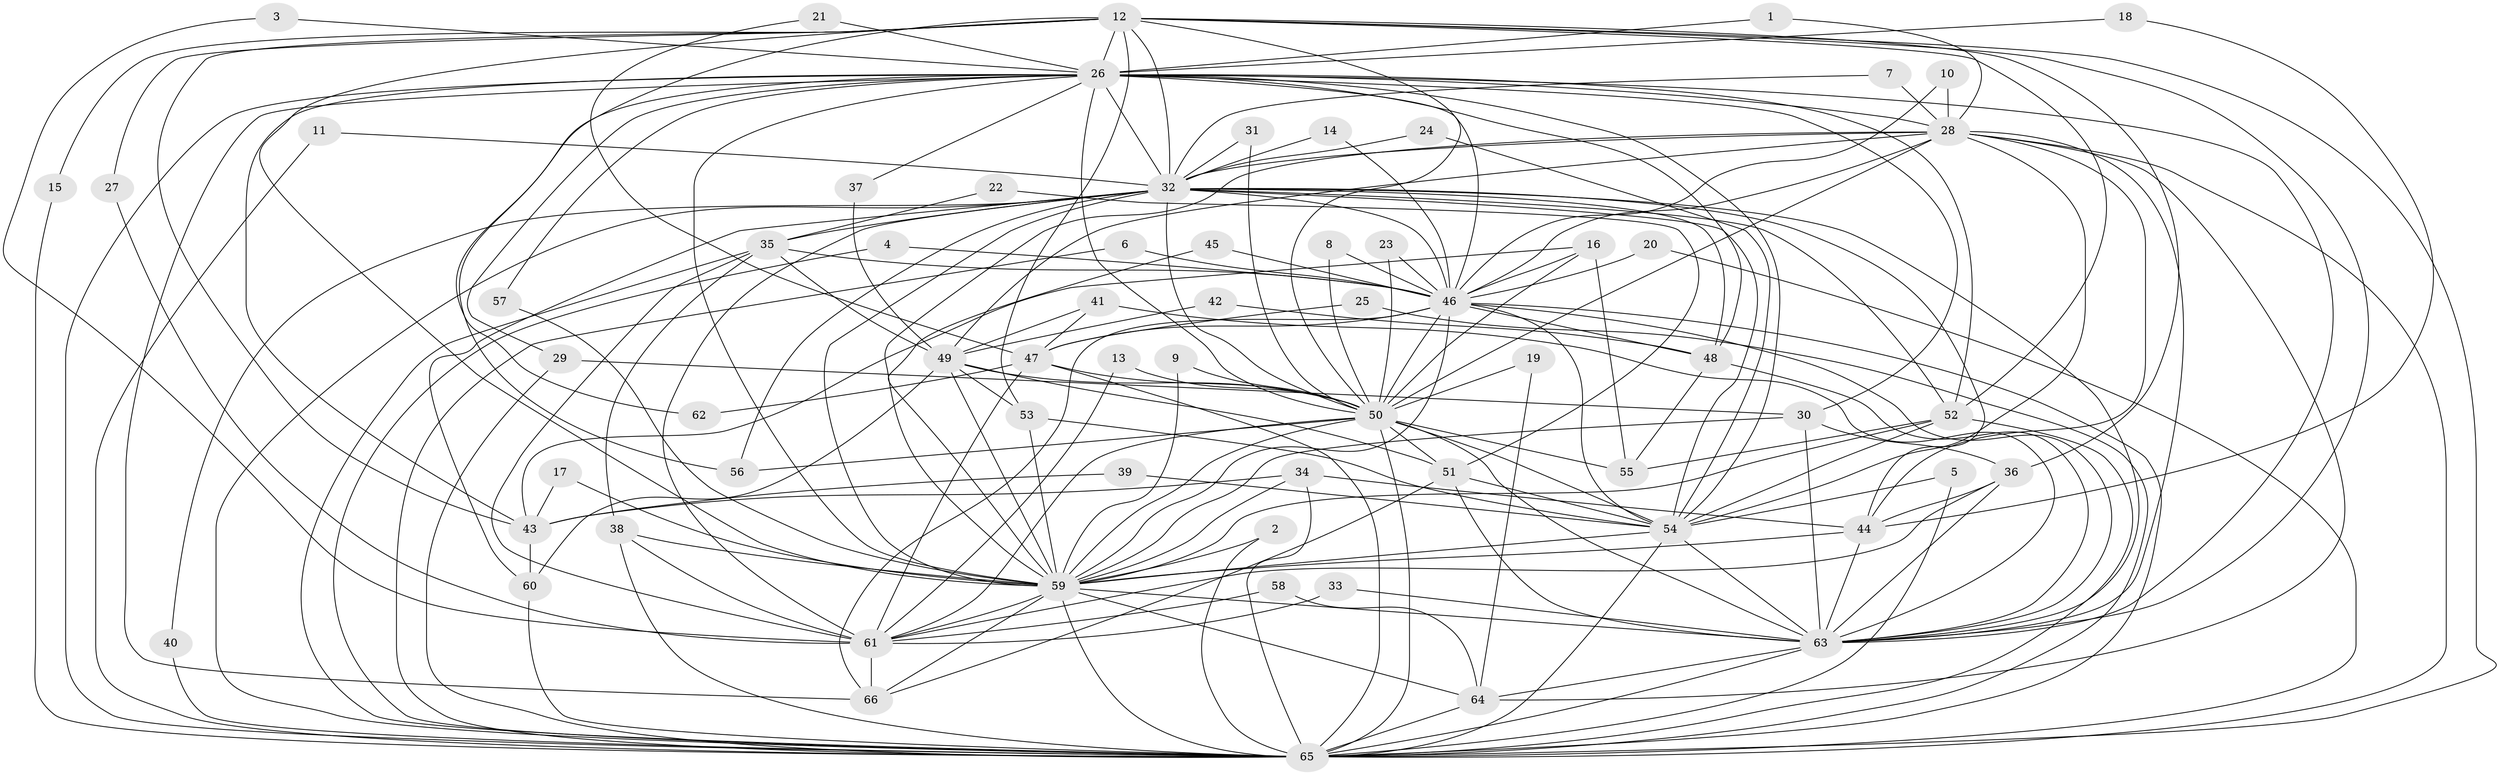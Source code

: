 // original degree distribution, {15: 0.015151515151515152, 30: 0.007575757575757576, 21: 0.007575757575757576, 28: 0.015151515151515152, 22: 0.007575757575757576, 24: 0.015151515151515152, 17: 0.007575757575757576, 13: 0.007575757575757576, 2: 0.5909090909090909, 4: 0.09848484848484848, 5: 0.045454545454545456, 6: 0.045454545454545456, 7: 0.015151515151515152, 3: 0.11363636363636363, 8: 0.007575757575757576}
// Generated by graph-tools (version 1.1) at 2025/49/03/09/25 03:49:42]
// undirected, 66 vertices, 194 edges
graph export_dot {
graph [start="1"]
  node [color=gray90,style=filled];
  1;
  2;
  3;
  4;
  5;
  6;
  7;
  8;
  9;
  10;
  11;
  12;
  13;
  14;
  15;
  16;
  17;
  18;
  19;
  20;
  21;
  22;
  23;
  24;
  25;
  26;
  27;
  28;
  29;
  30;
  31;
  32;
  33;
  34;
  35;
  36;
  37;
  38;
  39;
  40;
  41;
  42;
  43;
  44;
  45;
  46;
  47;
  48;
  49;
  50;
  51;
  52;
  53;
  54;
  55;
  56;
  57;
  58;
  59;
  60;
  61;
  62;
  63;
  64;
  65;
  66;
  1 -- 26 [weight=1.0];
  1 -- 28 [weight=1.0];
  2 -- 59 [weight=1.0];
  2 -- 65 [weight=1.0];
  3 -- 26 [weight=1.0];
  3 -- 61 [weight=1.0];
  4 -- 46 [weight=1.0];
  4 -- 65 [weight=1.0];
  5 -- 54 [weight=1.0];
  5 -- 65 [weight=1.0];
  6 -- 46 [weight=1.0];
  6 -- 65 [weight=1.0];
  7 -- 28 [weight=1.0];
  7 -- 32 [weight=1.0];
  8 -- 46 [weight=1.0];
  8 -- 50 [weight=1.0];
  9 -- 50 [weight=1.0];
  9 -- 59 [weight=1.0];
  10 -- 28 [weight=1.0];
  10 -- 46 [weight=1.0];
  11 -- 32 [weight=1.0];
  11 -- 65 [weight=1.0];
  12 -- 15 [weight=1.0];
  12 -- 26 [weight=2.0];
  12 -- 27 [weight=1.0];
  12 -- 32 [weight=1.0];
  12 -- 36 [weight=1.0];
  12 -- 43 [weight=1.0];
  12 -- 50 [weight=1.0];
  12 -- 52 [weight=1.0];
  12 -- 53 [weight=1.0];
  12 -- 59 [weight=1.0];
  12 -- 62 [weight=1.0];
  12 -- 63 [weight=1.0];
  12 -- 65 [weight=1.0];
  13 -- 50 [weight=1.0];
  13 -- 61 [weight=1.0];
  14 -- 32 [weight=1.0];
  14 -- 46 [weight=1.0];
  15 -- 65 [weight=1.0];
  16 -- 43 [weight=1.0];
  16 -- 46 [weight=1.0];
  16 -- 50 [weight=1.0];
  16 -- 55 [weight=1.0];
  17 -- 43 [weight=1.0];
  17 -- 59 [weight=1.0];
  18 -- 26 [weight=1.0];
  18 -- 44 [weight=1.0];
  19 -- 50 [weight=1.0];
  19 -- 64 [weight=1.0];
  20 -- 46 [weight=1.0];
  20 -- 65 [weight=1.0];
  21 -- 26 [weight=1.0];
  21 -- 47 [weight=1.0];
  22 -- 35 [weight=1.0];
  22 -- 51 [weight=1.0];
  23 -- 46 [weight=1.0];
  23 -- 50 [weight=1.0];
  24 -- 32 [weight=1.0];
  24 -- 54 [weight=1.0];
  25 -- 47 [weight=1.0];
  25 -- 65 [weight=1.0];
  26 -- 28 [weight=1.0];
  26 -- 29 [weight=1.0];
  26 -- 30 [weight=1.0];
  26 -- 32 [weight=1.0];
  26 -- 37 [weight=1.0];
  26 -- 43 [weight=1.0];
  26 -- 46 [weight=1.0];
  26 -- 48 [weight=1.0];
  26 -- 50 [weight=2.0];
  26 -- 52 [weight=1.0];
  26 -- 54 [weight=2.0];
  26 -- 56 [weight=1.0];
  26 -- 57 [weight=1.0];
  26 -- 59 [weight=2.0];
  26 -- 63 [weight=2.0];
  26 -- 65 [weight=1.0];
  26 -- 66 [weight=1.0];
  27 -- 61 [weight=1.0];
  28 -- 32 [weight=1.0];
  28 -- 44 [weight=2.0];
  28 -- 46 [weight=1.0];
  28 -- 49 [weight=1.0];
  28 -- 50 [weight=2.0];
  28 -- 54 [weight=1.0];
  28 -- 59 [weight=1.0];
  28 -- 63 [weight=1.0];
  28 -- 64 [weight=1.0];
  28 -- 65 [weight=1.0];
  29 -- 30 [weight=1.0];
  29 -- 65 [weight=1.0];
  30 -- 36 [weight=1.0];
  30 -- 59 [weight=1.0];
  30 -- 63 [weight=2.0];
  31 -- 32 [weight=1.0];
  31 -- 50 [weight=1.0];
  32 -- 35 [weight=1.0];
  32 -- 40 [weight=1.0];
  32 -- 44 [weight=1.0];
  32 -- 46 [weight=1.0];
  32 -- 48 [weight=1.0];
  32 -- 50 [weight=2.0];
  32 -- 52 [weight=1.0];
  32 -- 54 [weight=2.0];
  32 -- 56 [weight=1.0];
  32 -- 59 [weight=1.0];
  32 -- 60 [weight=1.0];
  32 -- 61 [weight=1.0];
  32 -- 63 [weight=1.0];
  32 -- 65 [weight=1.0];
  33 -- 61 [weight=1.0];
  33 -- 63 [weight=1.0];
  34 -- 43 [weight=1.0];
  34 -- 44 [weight=1.0];
  34 -- 59 [weight=1.0];
  34 -- 65 [weight=1.0];
  35 -- 38 [weight=1.0];
  35 -- 46 [weight=1.0];
  35 -- 49 [weight=1.0];
  35 -- 61 [weight=1.0];
  35 -- 65 [weight=1.0];
  36 -- 44 [weight=1.0];
  36 -- 61 [weight=1.0];
  36 -- 63 [weight=1.0];
  37 -- 49 [weight=1.0];
  38 -- 59 [weight=3.0];
  38 -- 61 [weight=1.0];
  38 -- 65 [weight=1.0];
  39 -- 43 [weight=1.0];
  39 -- 54 [weight=1.0];
  40 -- 65 [weight=1.0];
  41 -- 47 [weight=1.0];
  41 -- 49 [weight=1.0];
  41 -- 63 [weight=1.0];
  42 -- 48 [weight=1.0];
  42 -- 49 [weight=1.0];
  43 -- 60 [weight=1.0];
  44 -- 59 [weight=1.0];
  44 -- 63 [weight=1.0];
  45 -- 46 [weight=1.0];
  45 -- 59 [weight=2.0];
  46 -- 47 [weight=1.0];
  46 -- 48 [weight=2.0];
  46 -- 50 [weight=3.0];
  46 -- 54 [weight=1.0];
  46 -- 59 [weight=1.0];
  46 -- 63 [weight=1.0];
  46 -- 65 [weight=1.0];
  46 -- 66 [weight=1.0];
  47 -- 50 [weight=1.0];
  47 -- 61 [weight=1.0];
  47 -- 62 [weight=1.0];
  47 -- 65 [weight=1.0];
  48 -- 55 [weight=1.0];
  48 -- 63 [weight=1.0];
  49 -- 50 [weight=2.0];
  49 -- 51 [weight=1.0];
  49 -- 53 [weight=1.0];
  49 -- 59 [weight=1.0];
  49 -- 60 [weight=1.0];
  50 -- 51 [weight=1.0];
  50 -- 54 [weight=2.0];
  50 -- 55 [weight=1.0];
  50 -- 56 [weight=1.0];
  50 -- 59 [weight=2.0];
  50 -- 61 [weight=1.0];
  50 -- 63 [weight=3.0];
  50 -- 65 [weight=2.0];
  51 -- 54 [weight=1.0];
  51 -- 63 [weight=1.0];
  51 -- 66 [weight=1.0];
  52 -- 54 [weight=2.0];
  52 -- 55 [weight=1.0];
  52 -- 59 [weight=1.0];
  52 -- 65 [weight=1.0];
  53 -- 54 [weight=1.0];
  53 -- 59 [weight=1.0];
  54 -- 59 [weight=1.0];
  54 -- 63 [weight=1.0];
  54 -- 65 [weight=1.0];
  57 -- 59 [weight=1.0];
  58 -- 61 [weight=1.0];
  58 -- 64 [weight=1.0];
  59 -- 61 [weight=1.0];
  59 -- 63 [weight=1.0];
  59 -- 64 [weight=1.0];
  59 -- 65 [weight=1.0];
  59 -- 66 [weight=1.0];
  60 -- 65 [weight=1.0];
  61 -- 66 [weight=1.0];
  63 -- 64 [weight=1.0];
  63 -- 65 [weight=2.0];
  64 -- 65 [weight=1.0];
}
